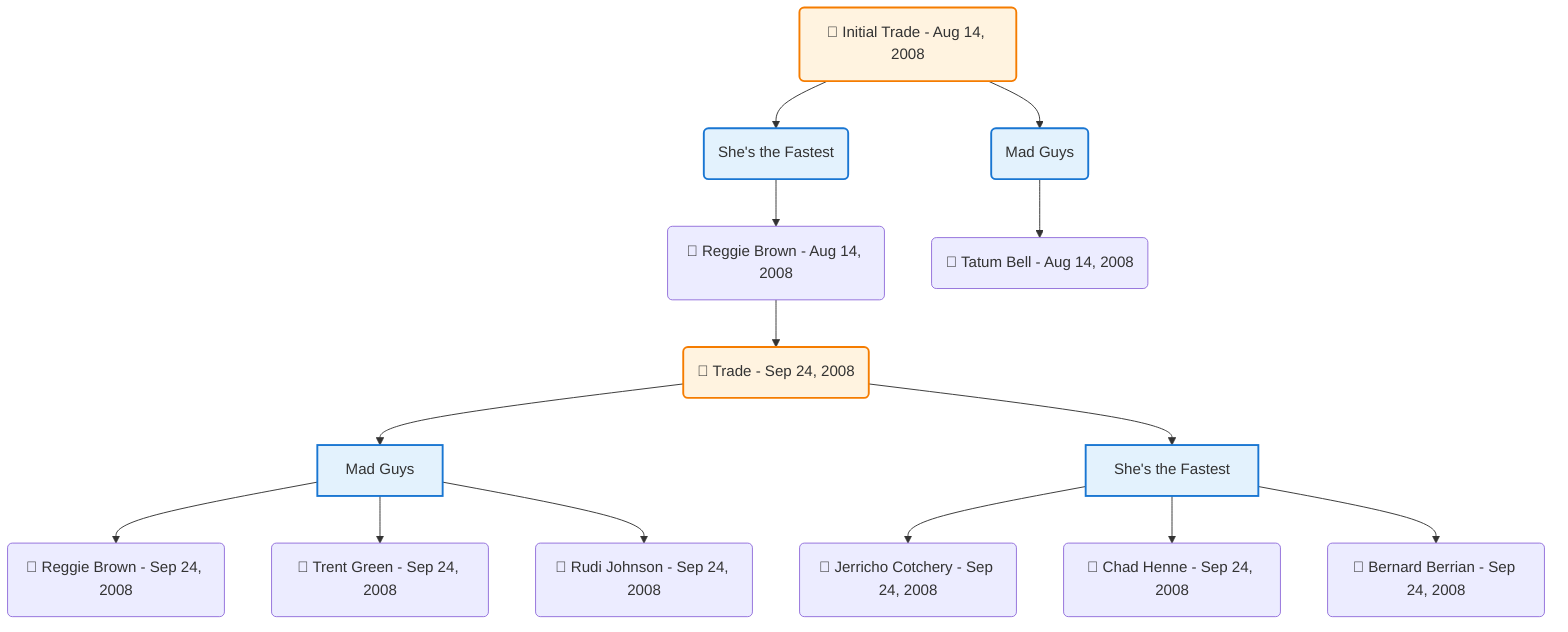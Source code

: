 flowchart TD

    TRADE_MAIN("🔄 Initial Trade - Aug 14, 2008")
    TEAM_1("She's the Fastest")
    TEAM_2("Mad Guys")
    NODE_222ac1af-7fa7-4806-8553-05d33acf0c80("🔄 Reggie Brown - Aug 14, 2008")
    TRADE_d3086de2-5cf5-4928-846d-49bf31f2b6d1_3("🔄 Trade - Sep 24, 2008")
    TEAM_f5908944-6efd-40eb-af54-6c53004e0e2f_4["Mad Guys"]
    NODE_2901eb8b-19ae-4ffc-8c24-0e12fb0a7959("🔄 Reggie Brown - Sep 24, 2008")
    NODE_e3f3ef6e-11b8-4b34-b001-560c57348fc5("🔄 Trent Green - Sep 24, 2008")
    NODE_b27ed48f-1eeb-40ff-adc3-7a6d59ae2eed("🔄 Rudi Johnson - Sep 24, 2008")
    TEAM_4449259f-64af-44fd-9235-1facc0926234_5["She's the Fastest"]
    NODE_0d401e5f-0957-4fd0-938a-03a26e1c9ffd("🔄 Jerricho Cotchery - Sep 24, 2008")
    NODE_aadae68a-e282-4a3e-a084-4180910189d9("🔄 Chad Henne - Sep 24, 2008")
    NODE_4dc85551-647e-4dd3-8027-c91d78bf1402("🔄 Bernard Berrian - Sep 24, 2008")
    NODE_2e288be4-a00b-4784-ab62-6cc066c64e30("🔄 Tatum Bell - Aug 14, 2008")

    TRADE_MAIN --> TEAM_1
    TRADE_MAIN --> TEAM_2
    TEAM_1 --> NODE_222ac1af-7fa7-4806-8553-05d33acf0c80
    NODE_222ac1af-7fa7-4806-8553-05d33acf0c80 --> TRADE_d3086de2-5cf5-4928-846d-49bf31f2b6d1_3
    TRADE_d3086de2-5cf5-4928-846d-49bf31f2b6d1_3 --> TEAM_f5908944-6efd-40eb-af54-6c53004e0e2f_4
    TEAM_f5908944-6efd-40eb-af54-6c53004e0e2f_4 --> NODE_2901eb8b-19ae-4ffc-8c24-0e12fb0a7959
    TEAM_f5908944-6efd-40eb-af54-6c53004e0e2f_4 --> NODE_e3f3ef6e-11b8-4b34-b001-560c57348fc5
    TEAM_f5908944-6efd-40eb-af54-6c53004e0e2f_4 --> NODE_b27ed48f-1eeb-40ff-adc3-7a6d59ae2eed
    TRADE_d3086de2-5cf5-4928-846d-49bf31f2b6d1_3 --> TEAM_4449259f-64af-44fd-9235-1facc0926234_5
    TEAM_4449259f-64af-44fd-9235-1facc0926234_5 --> NODE_0d401e5f-0957-4fd0-938a-03a26e1c9ffd
    TEAM_4449259f-64af-44fd-9235-1facc0926234_5 --> NODE_aadae68a-e282-4a3e-a084-4180910189d9
    TEAM_4449259f-64af-44fd-9235-1facc0926234_5 --> NODE_4dc85551-647e-4dd3-8027-c91d78bf1402
    TEAM_2 --> NODE_2e288be4-a00b-4784-ab62-6cc066c64e30

    %% Node styling
    classDef teamNode fill:#e3f2fd,stroke:#1976d2,stroke-width:2px
    classDef tradeNode fill:#fff3e0,stroke:#f57c00,stroke-width:2px
    classDef playerNode fill:#f3e5f5,stroke:#7b1fa2,stroke-width:1px
    classDef nonRootPlayerNode fill:#f5f5f5,stroke:#757575,stroke-width:1px
    classDef endNode fill:#ffebee,stroke:#c62828,stroke-width:2px
    classDef waiverNode fill:#e8f5e8,stroke:#388e3c,stroke-width:2px
    classDef championshipNode fill:#fff9c4,stroke:#f57f17,stroke-width:3px

    class TEAM_1,TEAM_2,TEAM_f5908944-6efd-40eb-af54-6c53004e0e2f_4,TEAM_4449259f-64af-44fd-9235-1facc0926234_5 teamNode
    class TRADE_MAIN,TRADE_d3086de2-5cf5-4928-846d-49bf31f2b6d1_3 tradeNode
